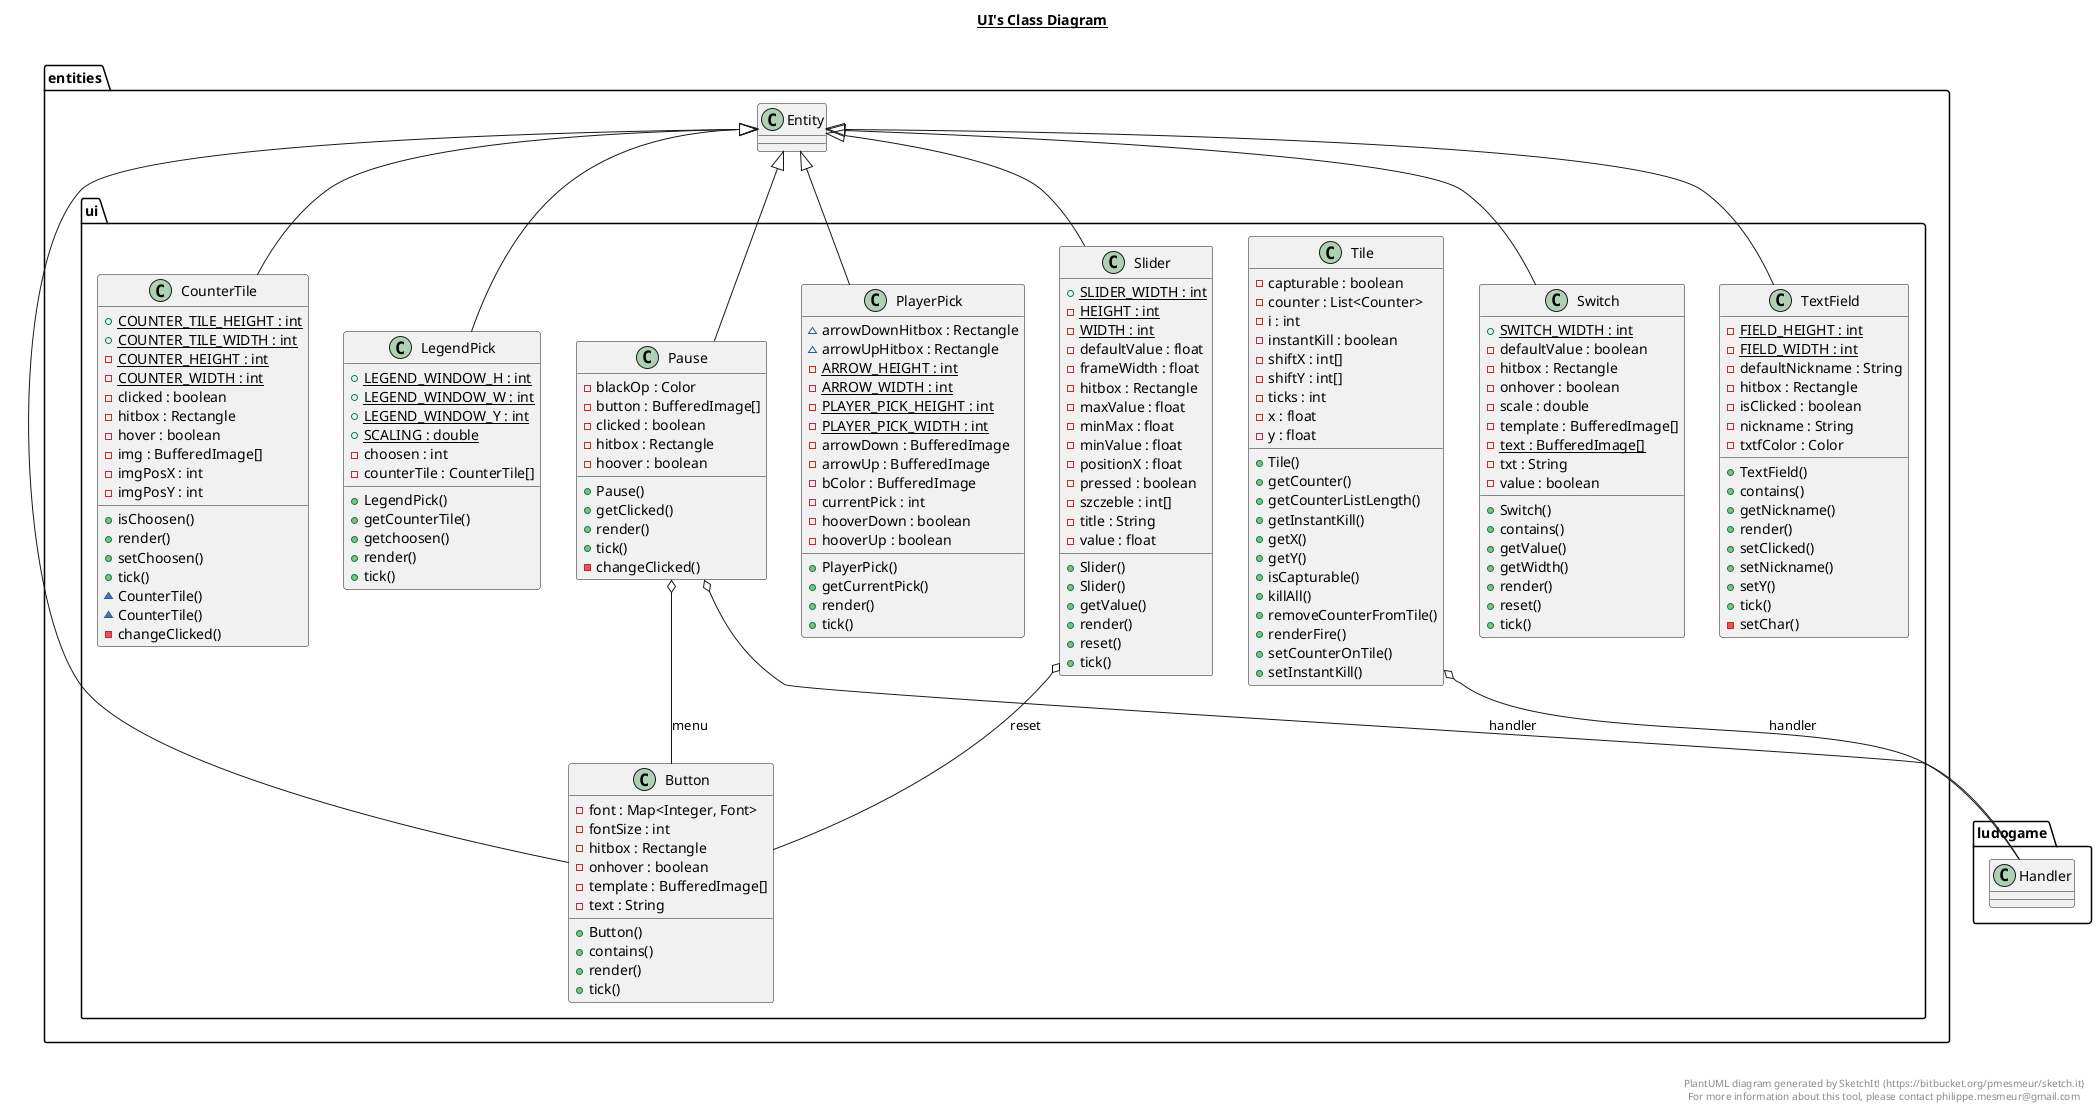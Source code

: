 @startuml

title __UI's Class Diagram__\n

  namespace entities {
    namespace ui {
      class entities.ui.Button {
          - font : Map<Integer, Font>
          - fontSize : int
          - hitbox : Rectangle
          - onhover : boolean
          - template : BufferedImage[]
          - text : String
          + Button()
          + contains()
          + render()
          + tick()
      }
    }
  }
  

  namespace entities {
    namespace ui {
      class entities.ui.CounterTile {
          {static} + COUNTER_TILE_HEIGHT : int
          {static} + COUNTER_TILE_WIDTH : int
          {static} - COUNTER_HEIGHT : int
          {static} - COUNTER_WIDTH : int
          - clicked : boolean
          - hitbox : Rectangle
          - hover : boolean
          - img : BufferedImage[]
          - imgPosX : int
          - imgPosY : int
          + isChoosen()
          + render()
          + setChoosen()
          + tick()
          ~ CounterTile()
          ~ CounterTile()
          - changeClicked()
      }
    }
  }
  

  namespace entities {
    namespace ui {
      class entities.ui.LegendPick {
          {static} + LEGEND_WINDOW_H : int
          {static} + LEGEND_WINDOW_W : int
          {static} + LEGEND_WINDOW_Y : int
          {static} + SCALING : double
          - choosen : int
          - counterTile : CounterTile[]
          + LegendPick()
          + getCounterTile()
          + getchoosen()
          + render()
          + tick()
      }
    }
  }
  

  namespace entities {
    namespace ui {
      class entities.ui.Pause {
          - blackOp : Color
          - button : BufferedImage[]
          - clicked : boolean
          - hitbox : Rectangle
          - hoover : boolean
          + Pause()
          + getClicked()
          + render()
          + tick()
          - changeClicked()
      }
    }
  }
  

  namespace entities {
    namespace ui {
      class entities.ui.PlayerPick {
          ~ arrowDownHitbox : Rectangle
          ~ arrowUpHitbox : Rectangle
          {static} - ARROW_HEIGHT : int
          {static} - ARROW_WIDTH : int
          {static} - PLAYER_PICK_HEIGHT : int
          {static} - PLAYER_PICK_WIDTH : int
          - arrowDown : BufferedImage
          - arrowUp : BufferedImage
          - bColor : BufferedImage
          - currentPick : int
          - hooverDown : boolean
          - hooverUp : boolean
          + PlayerPick()
          + getCurrentPick()
          + render()
          + tick()
      }
    }
  }
  

  namespace entities {
    namespace ui {
      class entities.ui.Slider {
          {static} + SLIDER_WIDTH : int
          {static} - HEIGHT : int
          {static} - WIDTH : int
          - defaultValue : float
          - frameWidth : float
          - hitbox : Rectangle
          - maxValue : float
          - minMax : float
          - minValue : float
          - positionX : float
          - pressed : boolean
          - szczeble : int[]
          - title : String
          - value : float
          + Slider()
          + Slider()
          + getValue()
          + render()
          + reset()
          + tick()
      }
    }
  }
  

  namespace entities {
    namespace ui {
      class entities.ui.Switch {
          {static} + SWITCH_WIDTH : int
          - defaultValue : boolean
          - hitbox : Rectangle
          - onhover : boolean
          - scale : double
          - template : BufferedImage[]
          {static} - text : BufferedImage[]
          - txt : String
          - value : boolean
          + Switch()
          + contains()
          + getValue()
          + getWidth()
          + render()
          + reset()
          + tick()
      }
    }
  }
  

  namespace entities {
    namespace ui {
      class entities.ui.TextField {
          {static} - FIELD_HEIGHT : int
          {static} - FIELD_WIDTH : int
          - defaultNickname : String
          - hitbox : Rectangle
          - isClicked : boolean
          - nickname : String
          - txtfColor : Color
          + TextField()
          + contains()
          + getNickname()
          + render()
          + setClicked()
          + setNickname()
          + setY()
          + tick()
          - setChar()
      }
    }
  }
  

  namespace entities {
    namespace ui {
      class entities.ui.Tile {
          - capturable : boolean
          - counter : List<Counter>
          - i : int
          - instantKill : boolean
          - shiftX : int[]
          - shiftY : int[]
          - ticks : int
          - x : float
          - y : float
          + Tile()
          + getCounter()
          + getCounterListLength()
          + getInstantKill()
          + getX()
          + getY()
          + isCapturable()
          + killAll()
          + removeCounterFromTile()
          + renderFire()
          + setCounterOnTile()
          + setInstantKill()
      }
    }
  }
  

  entities.ui.Button -up-|> entities.Entity
  entities.ui.CounterTile -up-|> entities.Entity
  entities.ui.LegendPick -up-|> entities.Entity
  entities.ui.Pause -up-|> entities.Entity
  entities.ui.Pause o-- ludogame.Handler : handler
  entities.ui.Pause o-- entities.ui.Button : menu
  entities.ui.PlayerPick -up-|> entities.Entity
  entities.ui.Slider -up-|> entities.Entity
  entities.ui.Slider o-- entities.ui.Button : reset
  entities.ui.Switch -up-|> entities.Entity
  entities.ui.TextField -up-|> entities.Entity
  entities.ui.Tile o-- ludogame.Handler : handler


right footer


PlantUML diagram generated by SketchIt! (https://bitbucket.org/pmesmeur/sketch.it)
For more information about this tool, please contact philippe.mesmeur@gmail.com
endfooter

@enduml
